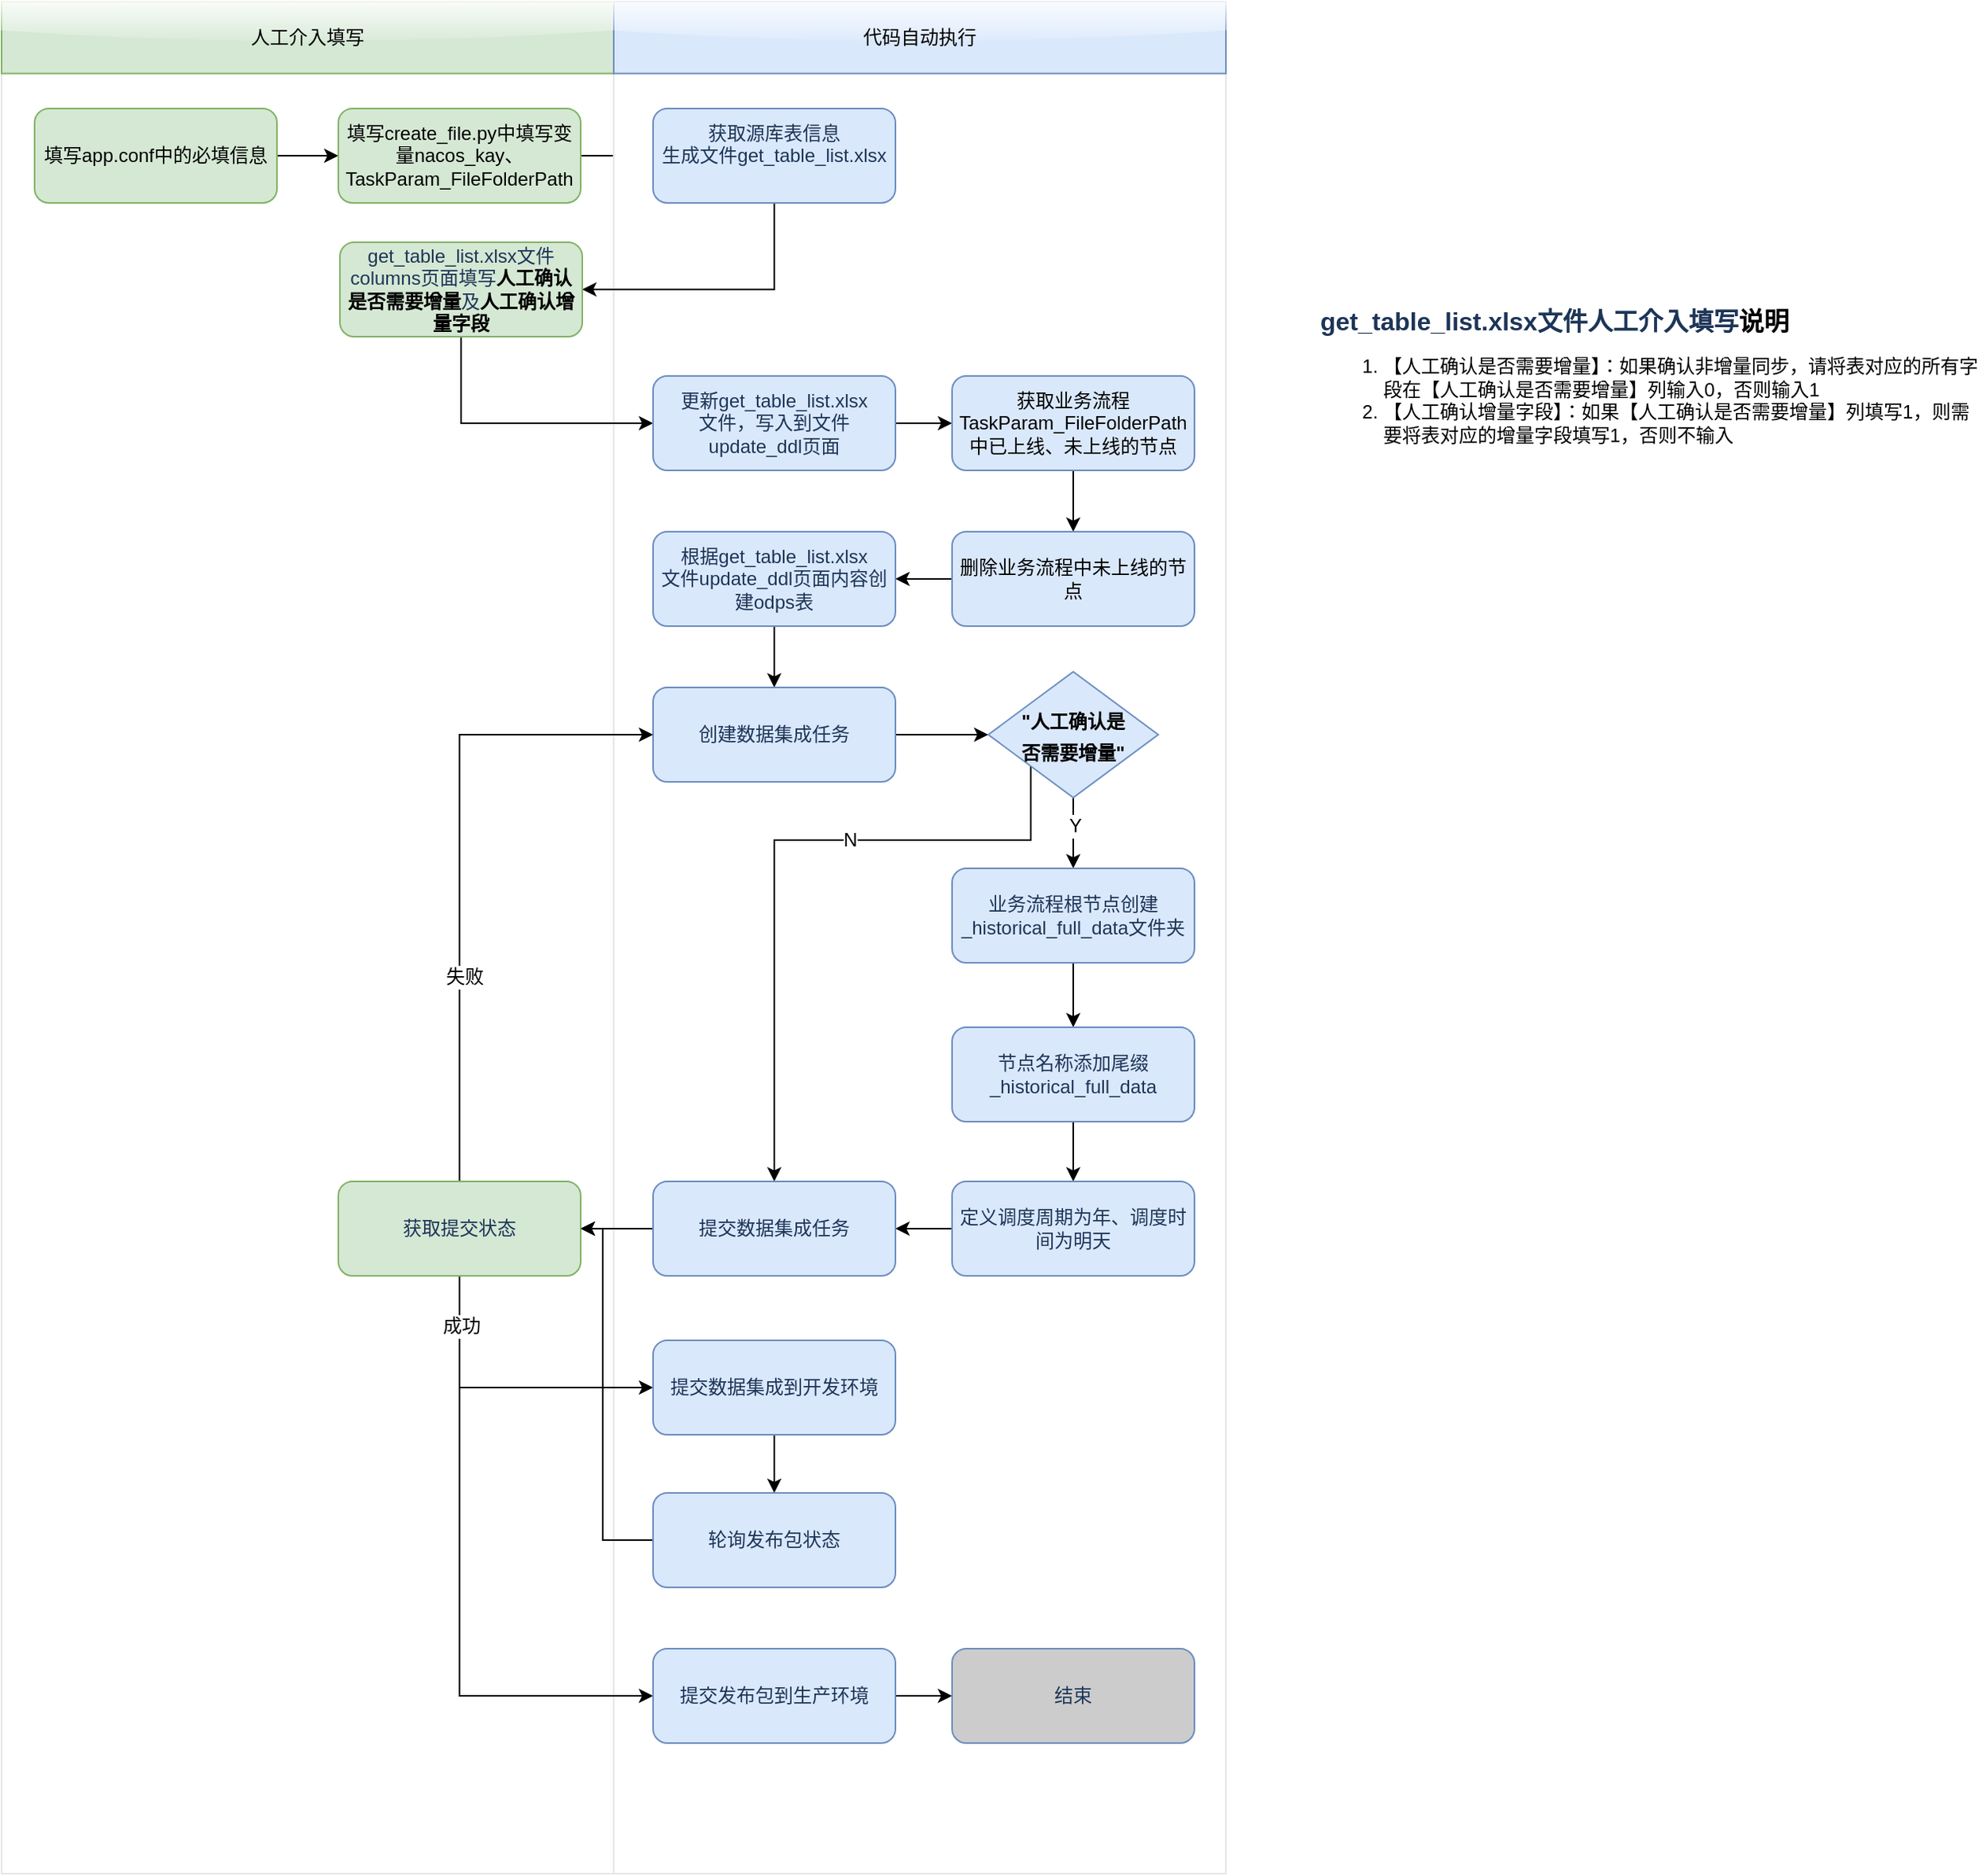 <mxfile version="20.0.3" type="github">
  <diagram id="FzWEfV3yXmF_malFpAH5" name="Page-1">
    <mxGraphModel dx="1426" dy="1625" grid="0" gridSize="10" guides="1" tooltips="1" connect="1" arrows="1" fold="1" page="0" pageScale="1" pageWidth="827" pageHeight="1169" background="none" math="0" shadow="0">
      <root>
        <mxCell id="0" />
        <mxCell id="1" parent="0" />
        <mxCell id="-8kPYLc75rP8E1NaGxXG-5" value="" style="rounded=0;whiteSpace=wrap;html=1;strokeColor=#E6E6E6;" parent="1" vertex="1">
          <mxGeometry x="140" y="-596" width="389" height="1190" as="geometry" />
        </mxCell>
        <mxCell id="1Jiae8-jut9n9vTZC9o8-12" style="edgeStyle=orthogonalEdgeStyle;rounded=0;orthogonalLoop=1;jettySize=auto;html=1;exitX=1;exitY=0.5;exitDx=0;exitDy=0;entryX=0;entryY=0.5;entryDx=0;entryDy=0;" edge="1" parent="1" source="1Jiae8-jut9n9vTZC9o8-2" target="1Jiae8-jut9n9vTZC9o8-9">
          <mxGeometry relative="1" as="geometry" />
        </mxCell>
        <mxCell id="1Jiae8-jut9n9vTZC9o8-2" value="填写app.conf中的必填信息" style="rounded=1;whiteSpace=wrap;html=1;fillColor=#d5e8d4;strokeColor=#82b366;" vertex="1" parent="1">
          <mxGeometry x="161" y="-528" width="154" height="60" as="geometry" />
        </mxCell>
        <mxCell id="1Jiae8-jut9n9vTZC9o8-17" style="edgeStyle=orthogonalEdgeStyle;rounded=0;orthogonalLoop=1;jettySize=auto;html=1;exitX=1;exitY=0.5;exitDx=0;exitDy=0;entryX=0;entryY=0.5;entryDx=0;entryDy=0;" edge="1" parent="1" source="1Jiae8-jut9n9vTZC9o8-9" target="1Jiae8-jut9n9vTZC9o8-15">
          <mxGeometry relative="1" as="geometry" />
        </mxCell>
        <mxCell id="1Jiae8-jut9n9vTZC9o8-9" value="填写create_file.py中填写变量nacos_kay、TaskParam_FileFolderPath" style="rounded=1;whiteSpace=wrap;html=1;fillColor=#d5e8d4;strokeColor=#82b366;" vertex="1" parent="1">
          <mxGeometry x="354" y="-528" width="154" height="60" as="geometry" />
        </mxCell>
        <mxCell id="1Jiae8-jut9n9vTZC9o8-21" value="&lt;span style=&quot;caret-color: rgb(29, 53, 87); color: rgb(29, 53, 87); text-align: center; font-size: 16px;&quot;&gt;&lt;br&gt;&lt;font style=&quot;font-size: 16px;&quot;&gt;&lt;b&gt;get_table_list.xlsx文件人工介入填写&lt;/b&gt;&lt;/font&gt;&lt;/span&gt;&lt;font style=&quot;font-size: 16px;&quot;&gt;&lt;b&gt;说明&lt;/b&gt;&lt;/font&gt;&lt;br&gt;&lt;ol&gt;&lt;li&gt;【人工确认是否需要增量】：如果确认非增量同步，请将表对应的所有字段在【人工确认是否需要增量】列输入0，否则输入1&lt;/li&gt;&lt;li&gt;【人工确认增量字段】：如果【人工确认是否需要增量】列填写1，则需要将表对应的增量字段填写1，否则不输入&lt;/li&gt;&lt;/ol&gt;&lt;b style=&quot;&quot;&gt;&lt;br&gt;&lt;/b&gt;" style="text;html=1;strokeColor=none;fillColor=none;spacing=5;spacingTop=-20;whiteSpace=wrap;overflow=hidden;rounded=0;" vertex="1" parent="1">
          <mxGeometry x="973" y="-411" width="427" height="148" as="geometry" />
        </mxCell>
        <mxCell id="-8kPYLc75rP8E1NaGxXG-6" value="" style="rounded=0;whiteSpace=wrap;html=1;strokeColor=#E6E6E6;" parent="1" vertex="1">
          <mxGeometry x="529" y="-596" width="389" height="1190" as="geometry" />
        </mxCell>
        <mxCell id="-8kPYLc75rP8E1NaGxXG-8" value="人工介入填写" style="rounded=0;whiteSpace=wrap;html=1;fillColor=#d5e8d4;strokeColor=#82b366;shadow=0;glass=1;sketch=0;" parent="1" vertex="1">
          <mxGeometry x="140" y="-596" width="389" height="45.739" as="geometry" />
        </mxCell>
        <mxCell id="-8kPYLc75rP8E1NaGxXG-9" value="代码自动执行" style="rounded=0;whiteSpace=wrap;html=1;fillColor=#dae8fc;strokeColor=#6c8ebf;shadow=0;glass=1;sketch=0;" parent="1" vertex="1">
          <mxGeometry x="529" y="-596" width="389" height="45.739" as="geometry" />
        </mxCell>
        <mxCell id="1Jiae8-jut9n9vTZC9o8-19" style="edgeStyle=orthogonalEdgeStyle;rounded=0;orthogonalLoop=1;jettySize=auto;html=1;exitX=0.5;exitY=1;exitDx=0;exitDy=0;entryX=1;entryY=0.5;entryDx=0;entryDy=0;" edge="1" parent="1" source="1Jiae8-jut9n9vTZC9o8-15" target="1Jiae8-jut9n9vTZC9o8-18">
          <mxGeometry relative="1" as="geometry" />
        </mxCell>
        <mxCell id="1Jiae8-jut9n9vTZC9o8-15" value="&lt;span style=&quot;caret-color: rgb(29, 53, 87); color: rgb(29, 53, 87);&quot;&gt;获取源库表信息&lt;/span&gt;&lt;br style=&quot;caret-color: rgb(29, 53, 87); color: rgb(29, 53, 87);&quot;&gt;&lt;span style=&quot;caret-color: rgb(29, 53, 87); color: rgb(29, 53, 87);&quot;&gt;生成文件get_table_list.xlsx&lt;/span&gt;&lt;br style=&quot;caret-color: rgb(29, 53, 87); color: rgb(29, 53, 87);&quot;&gt;&lt;span style=&quot;color: rgba(0, 0, 0, 0); font-family: monospace; font-size: 0px;&quot;&gt;excelexcel%3CmxGraphModel%3E%3Croot%3E%3CmxCell%20id%3D%220%22%2F%3E%3CmxCell%20id%3D%221%22%20parent%3D%220%22%2F%3E%3CmxCell%20id%3D%222%22%20value%3D%22%E8%8E%B7%E5%8F%96%E6%BA%90%E5%BA%93%E8%A1%A8%E4%BF%A1%E6%81%AF%22%20style%3D%22rounded%3D1%3BwhiteSpace%3Dwrap%3Bhtml%3D1%3BfillColor%3D%23A8DADC%3BstrokeColor%3D%23457B9D%3BfontColor%3D%231D3557%3B%22%20vertex%3D%221%22%20parent%3D%221%22%3E%3CmxGeometry%20x%3D%22190%22%20y%3D%22100%22%20width%3D%22120%22%20height%3D%2260%22%20as%3D%22geometry%22%2F%3E%3C%2FmxCell%3E%3C%2Froot%3E%3C%2FmxGraphModel%3Eeeexceawer12342342345&lt;/span&gt;" style="rounded=1;whiteSpace=wrap;html=1;fillColor=#dae8fc;strokeColor=#6c8ebf;" vertex="1" parent="1">
          <mxGeometry x="554" y="-528" width="154" height="60" as="geometry" />
        </mxCell>
        <mxCell id="1Jiae8-jut9n9vTZC9o8-26" style="edgeStyle=orthogonalEdgeStyle;rounded=0;orthogonalLoop=1;jettySize=auto;html=1;exitX=0.5;exitY=1;exitDx=0;exitDy=0;entryX=0;entryY=0.5;entryDx=0;entryDy=0;fontSize=16;" edge="1" parent="1" source="1Jiae8-jut9n9vTZC9o8-18" target="1Jiae8-jut9n9vTZC9o8-25">
          <mxGeometry relative="1" as="geometry" />
        </mxCell>
        <mxCell id="1Jiae8-jut9n9vTZC9o8-18" value="&lt;span style=&quot;caret-color: rgb(29, 53, 87); color: rgb(29, 53, 87);&quot;&gt;get_table_list.xlsx文件columns页面填写&lt;/span&gt;&lt;b&gt;人工确认是否需要增量&lt;/b&gt;&lt;span style=&quot;caret-color: rgb(29, 53, 87); color: rgb(29, 53, 87);&quot;&gt;及&lt;/span&gt;&lt;b&gt;人工确认增量字段&lt;/b&gt;" style="rounded=1;whiteSpace=wrap;html=1;fillColor=#d5e8d4;strokeColor=#82b366;" vertex="1" parent="1">
          <mxGeometry x="355" y="-443" width="154" height="60" as="geometry" />
        </mxCell>
        <mxCell id="1Jiae8-jut9n9vTZC9o8-28" style="edgeStyle=orthogonalEdgeStyle;rounded=0;orthogonalLoop=1;jettySize=auto;html=1;exitX=1;exitY=0.5;exitDx=0;exitDy=0;entryX=0;entryY=0.5;entryDx=0;entryDy=0;fontSize=16;" edge="1" parent="1" source="1Jiae8-jut9n9vTZC9o8-25" target="1Jiae8-jut9n9vTZC9o8-27">
          <mxGeometry relative="1" as="geometry" />
        </mxCell>
        <mxCell id="1Jiae8-jut9n9vTZC9o8-25" value="&lt;span style=&quot;caret-color: rgb(29, 53, 87); color: rgb(29, 53, 87);&quot;&gt;更新g&lt;/span&gt;&lt;span style=&quot;caret-color: rgb(29, 53, 87); color: rgb(29, 53, 87);&quot;&gt;et_table_list.xlsx&lt;/span&gt;&lt;span style=&quot;caret-color: rgb(29, 53, 87); color: rgb(29, 53, 87);&quot;&gt;&lt;br&gt;文件，写入到文件update_ddl页面&lt;/span&gt;" style="rounded=1;whiteSpace=wrap;html=1;fillColor=#dae8fc;strokeColor=#6c8ebf;" vertex="1" parent="1">
          <mxGeometry x="554" y="-358" width="154" height="60" as="geometry" />
        </mxCell>
        <mxCell id="1Jiae8-jut9n9vTZC9o8-30" style="edgeStyle=orthogonalEdgeStyle;rounded=0;orthogonalLoop=1;jettySize=auto;html=1;exitX=0.5;exitY=1;exitDx=0;exitDy=0;fontSize=16;" edge="1" parent="1" source="1Jiae8-jut9n9vTZC9o8-27" target="1Jiae8-jut9n9vTZC9o8-29">
          <mxGeometry relative="1" as="geometry" />
        </mxCell>
        <mxCell id="1Jiae8-jut9n9vTZC9o8-27" value="获取业务流程TaskParam_FileFolderPath&lt;br&gt;中已上线、未上线的节点" style="rounded=1;whiteSpace=wrap;html=1;fillColor=#dae8fc;strokeColor=#6c8ebf;" vertex="1" parent="1">
          <mxGeometry x="744" y="-358" width="154" height="60" as="geometry" />
        </mxCell>
        <mxCell id="1Jiae8-jut9n9vTZC9o8-32" style="edgeStyle=orthogonalEdgeStyle;rounded=0;orthogonalLoop=1;jettySize=auto;html=1;exitX=0;exitY=0.5;exitDx=0;exitDy=0;entryX=1;entryY=0.5;entryDx=0;entryDy=0;fontSize=16;" edge="1" parent="1" source="1Jiae8-jut9n9vTZC9o8-29" target="1Jiae8-jut9n9vTZC9o8-31">
          <mxGeometry relative="1" as="geometry" />
        </mxCell>
        <mxCell id="1Jiae8-jut9n9vTZC9o8-29" value="删除业务流程中未上线的节点" style="rounded=1;whiteSpace=wrap;html=1;fillColor=#dae8fc;strokeColor=#6c8ebf;" vertex="1" parent="1">
          <mxGeometry x="744" y="-259" width="154" height="60" as="geometry" />
        </mxCell>
        <mxCell id="1Jiae8-jut9n9vTZC9o8-34" style="edgeStyle=orthogonalEdgeStyle;rounded=0;orthogonalLoop=1;jettySize=auto;html=1;exitX=0.5;exitY=1;exitDx=0;exitDy=0;entryX=0.5;entryY=0;entryDx=0;entryDy=0;fontSize=16;" edge="1" parent="1" source="1Jiae8-jut9n9vTZC9o8-31" target="1Jiae8-jut9n9vTZC9o8-33">
          <mxGeometry relative="1" as="geometry" />
        </mxCell>
        <mxCell id="1Jiae8-jut9n9vTZC9o8-31" value="&lt;span style=&quot;caret-color: rgb(29, 53, 87); color: rgb(29, 53, 87);&quot;&gt;根据get_table_list.xlsx&lt;/span&gt;&lt;span style=&quot;caret-color: rgb(29, 53, 87); color: rgb(29, 53, 87);&quot;&gt;&lt;br&gt;文件update_ddl页面内容创建odps表&lt;/span&gt;" style="rounded=1;whiteSpace=wrap;html=1;fillColor=#dae8fc;strokeColor=#6c8ebf;" vertex="1" parent="1">
          <mxGeometry x="554" y="-259" width="154" height="60" as="geometry" />
        </mxCell>
        <mxCell id="1Jiae8-jut9n9vTZC9o8-37" style="edgeStyle=orthogonalEdgeStyle;rounded=0;orthogonalLoop=1;jettySize=auto;html=1;exitX=1;exitY=0.5;exitDx=0;exitDy=0;fontSize=16;" edge="1" parent="1" source="1Jiae8-jut9n9vTZC9o8-33" target="1Jiae8-jut9n9vTZC9o8-36">
          <mxGeometry relative="1" as="geometry" />
        </mxCell>
        <mxCell id="1Jiae8-jut9n9vTZC9o8-33" value="&lt;font color=&quot;#1d3557&quot;&gt;&lt;span style=&quot;caret-color: rgb(29, 53, 87);&quot;&gt;创建数据集成任务&lt;/span&gt;&lt;/font&gt;" style="rounded=1;whiteSpace=wrap;html=1;fillColor=#dae8fc;strokeColor=#6c8ebf;" vertex="1" parent="1">
          <mxGeometry x="554" y="-160" width="154" height="60" as="geometry" />
        </mxCell>
        <mxCell id="1Jiae8-jut9n9vTZC9o8-42" style="edgeStyle=orthogonalEdgeStyle;rounded=0;orthogonalLoop=1;jettySize=auto;html=1;exitX=0.5;exitY=1;exitDx=0;exitDy=0;fontSize=16;" edge="1" parent="1" source="1Jiae8-jut9n9vTZC9o8-36" target="1Jiae8-jut9n9vTZC9o8-38">
          <mxGeometry relative="1" as="geometry" />
        </mxCell>
        <mxCell id="1Jiae8-jut9n9vTZC9o8-48" value="Y" style="edgeLabel;html=1;align=center;verticalAlign=middle;resizable=0;points=[];fontSize=12;" vertex="1" connectable="0" parent="1Jiae8-jut9n9vTZC9o8-42">
          <mxGeometry x="-0.2" y="1" relative="1" as="geometry">
            <mxPoint as="offset" />
          </mxGeometry>
        </mxCell>
        <mxCell id="1Jiae8-jut9n9vTZC9o8-50" style="edgeStyle=orthogonalEdgeStyle;rounded=0;orthogonalLoop=1;jettySize=auto;html=1;exitX=0;exitY=1;exitDx=0;exitDy=0;fontSize=12;" edge="1" parent="1" source="1Jiae8-jut9n9vTZC9o8-36" target="1Jiae8-jut9n9vTZC9o8-46">
          <mxGeometry relative="1" as="geometry">
            <Array as="points">
              <mxPoint x="794" y="-63" />
              <mxPoint x="631" y="-63" />
            </Array>
          </mxGeometry>
        </mxCell>
        <mxCell id="1Jiae8-jut9n9vTZC9o8-51" value="N" style="edgeLabel;html=1;align=center;verticalAlign=middle;resizable=0;points=[];fontSize=12;" vertex="1" connectable="0" parent="1Jiae8-jut9n9vTZC9o8-50">
          <mxGeometry x="-0.241" relative="1" as="geometry">
            <mxPoint as="offset" />
          </mxGeometry>
        </mxCell>
        <mxCell id="1Jiae8-jut9n9vTZC9o8-36" value="&lt;b style=&quot;font-size: 12px;&quot;&gt;&quot;人工确认是&lt;br&gt;否需要增量&quot;&lt;/b&gt;" style="rhombus;whiteSpace=wrap;html=1;fontSize=16;fillColor=#dae8fc;strokeColor=#6c8ebf;" vertex="1" parent="1">
          <mxGeometry x="767" y="-170" width="108" height="80" as="geometry" />
        </mxCell>
        <mxCell id="1Jiae8-jut9n9vTZC9o8-43" style="edgeStyle=orthogonalEdgeStyle;rounded=0;orthogonalLoop=1;jettySize=auto;html=1;exitX=0.5;exitY=1;exitDx=0;exitDy=0;fontSize=16;" edge="1" parent="1" source="1Jiae8-jut9n9vTZC9o8-38" target="1Jiae8-jut9n9vTZC9o8-41">
          <mxGeometry relative="1" as="geometry" />
        </mxCell>
        <mxCell id="1Jiae8-jut9n9vTZC9o8-38" value="&lt;span style=&quot;caret-color: rgb(29, 53, 87); color: rgb(29, 53, 87);&quot;&gt;业务流程根节点创建_historical_full_data文件夹&lt;/span&gt;" style="rounded=1;whiteSpace=wrap;html=1;fillColor=#dae8fc;strokeColor=#6c8ebf;" vertex="1" parent="1">
          <mxGeometry x="744" y="-45" width="154" height="60" as="geometry" />
        </mxCell>
        <mxCell id="1Jiae8-jut9n9vTZC9o8-45" style="edgeStyle=orthogonalEdgeStyle;rounded=0;orthogonalLoop=1;jettySize=auto;html=1;exitX=0.5;exitY=1;exitDx=0;exitDy=0;fontSize=16;" edge="1" parent="1" source="1Jiae8-jut9n9vTZC9o8-41" target="1Jiae8-jut9n9vTZC9o8-44">
          <mxGeometry relative="1" as="geometry" />
        </mxCell>
        <mxCell id="1Jiae8-jut9n9vTZC9o8-41" value="&lt;span style=&quot;caret-color: rgb(29, 53, 87); color: rgb(29, 53, 87);&quot;&gt;节点名称添加尾缀_historical_full_data&lt;/span&gt;" style="rounded=1;whiteSpace=wrap;html=1;fillColor=#dae8fc;strokeColor=#6c8ebf;" vertex="1" parent="1">
          <mxGeometry x="744" y="56" width="154" height="60" as="geometry" />
        </mxCell>
        <mxCell id="1Jiae8-jut9n9vTZC9o8-47" style="edgeStyle=orthogonalEdgeStyle;rounded=0;orthogonalLoop=1;jettySize=auto;html=1;exitX=0;exitY=0.5;exitDx=0;exitDy=0;fontSize=16;" edge="1" parent="1" source="1Jiae8-jut9n9vTZC9o8-44" target="1Jiae8-jut9n9vTZC9o8-46">
          <mxGeometry relative="1" as="geometry" />
        </mxCell>
        <mxCell id="1Jiae8-jut9n9vTZC9o8-44" value="&lt;span style=&quot;caret-color: rgb(29, 53, 87); color: rgb(29, 53, 87);&quot;&gt;定义调度周期为年、调度时间为明天&lt;/span&gt;" style="rounded=1;whiteSpace=wrap;html=1;fillColor=#dae8fc;strokeColor=#6c8ebf;" vertex="1" parent="1">
          <mxGeometry x="744" y="154" width="154" height="60" as="geometry" />
        </mxCell>
        <mxCell id="1Jiae8-jut9n9vTZC9o8-57" style="edgeStyle=orthogonalEdgeStyle;rounded=0;orthogonalLoop=1;jettySize=auto;html=1;entryX=1;entryY=0.5;entryDx=0;entryDy=0;fontSize=12;" edge="1" parent="1" source="1Jiae8-jut9n9vTZC9o8-46" target="1Jiae8-jut9n9vTZC9o8-52">
          <mxGeometry relative="1" as="geometry" />
        </mxCell>
        <mxCell id="1Jiae8-jut9n9vTZC9o8-46" value="&lt;font color=&quot;#1d3557&quot;&gt;&lt;span style=&quot;caret-color: rgb(29, 53, 87);&quot;&gt;提交数据集成任务&lt;/span&gt;&lt;/font&gt;" style="rounded=1;whiteSpace=wrap;html=1;fillColor=#dae8fc;strokeColor=#6c8ebf;" vertex="1" parent="1">
          <mxGeometry x="554" y="154" width="154" height="60" as="geometry" />
        </mxCell>
        <mxCell id="1Jiae8-jut9n9vTZC9o8-53" style="edgeStyle=orthogonalEdgeStyle;rounded=0;orthogonalLoop=1;jettySize=auto;html=1;entryX=0;entryY=0.5;entryDx=0;entryDy=0;fontSize=12;" edge="1" parent="1" source="1Jiae8-jut9n9vTZC9o8-52" target="1Jiae8-jut9n9vTZC9o8-33">
          <mxGeometry relative="1" as="geometry">
            <Array as="points">
              <mxPoint x="431" y="-130" />
            </Array>
          </mxGeometry>
        </mxCell>
        <mxCell id="1Jiae8-jut9n9vTZC9o8-54" value="失败" style="edgeLabel;html=1;align=center;verticalAlign=middle;resizable=0;points=[];fontSize=12;" vertex="1" connectable="0" parent="1Jiae8-jut9n9vTZC9o8-53">
          <mxGeometry x="-0.361" y="-3" relative="1" as="geometry">
            <mxPoint as="offset" />
          </mxGeometry>
        </mxCell>
        <mxCell id="1Jiae8-jut9n9vTZC9o8-61" style="edgeStyle=orthogonalEdgeStyle;rounded=0;orthogonalLoop=1;jettySize=auto;html=1;exitX=0.5;exitY=1;exitDx=0;exitDy=0;entryX=0;entryY=0.5;entryDx=0;entryDy=0;fontSize=12;" edge="1" parent="1" source="1Jiae8-jut9n9vTZC9o8-52" target="1Jiae8-jut9n9vTZC9o8-55">
          <mxGeometry relative="1" as="geometry" />
        </mxCell>
        <mxCell id="1Jiae8-jut9n9vTZC9o8-70" style="edgeStyle=orthogonalEdgeStyle;rounded=0;orthogonalLoop=1;jettySize=auto;html=1;entryX=0;entryY=0.5;entryDx=0;entryDy=0;fontSize=12;" edge="1" parent="1" source="1Jiae8-jut9n9vTZC9o8-52" target="1Jiae8-jut9n9vTZC9o8-67">
          <mxGeometry relative="1" as="geometry">
            <Array as="points">
              <mxPoint x="431" y="481" />
            </Array>
          </mxGeometry>
        </mxCell>
        <mxCell id="1Jiae8-jut9n9vTZC9o8-72" value="成功" style="edgeLabel;html=1;align=center;verticalAlign=middle;resizable=0;points=[];fontSize=12;" vertex="1" connectable="0" parent="1Jiae8-jut9n9vTZC9o8-70">
          <mxGeometry x="-0.836" y="1" relative="1" as="geometry">
            <mxPoint as="offset" />
          </mxGeometry>
        </mxCell>
        <mxCell id="1Jiae8-jut9n9vTZC9o8-52" value="&lt;font color=&quot;#1d3557&quot;&gt;&lt;span style=&quot;caret-color: rgb(29, 53, 87);&quot;&gt;获取提交状态&lt;/span&gt;&lt;/font&gt;" style="rounded=1;whiteSpace=wrap;html=1;fillColor=#d5e8d4;strokeColor=#82b366;" vertex="1" parent="1">
          <mxGeometry x="354" y="154" width="154" height="60" as="geometry" />
        </mxCell>
        <mxCell id="1Jiae8-jut9n9vTZC9o8-64" style="edgeStyle=orthogonalEdgeStyle;rounded=0;orthogonalLoop=1;jettySize=auto;html=1;exitX=0.5;exitY=1;exitDx=0;exitDy=0;fontSize=12;" edge="1" parent="1" source="1Jiae8-jut9n9vTZC9o8-55" target="1Jiae8-jut9n9vTZC9o8-58">
          <mxGeometry relative="1" as="geometry" />
        </mxCell>
        <mxCell id="1Jiae8-jut9n9vTZC9o8-55" value="&lt;font color=&quot;#1d3557&quot;&gt;&lt;span style=&quot;caret-color: rgb(29, 53, 87);&quot;&gt;提交数据集成到开发环境&lt;/span&gt;&lt;/font&gt;" style="rounded=1;whiteSpace=wrap;html=1;fillColor=#dae8fc;strokeColor=#6c8ebf;" vertex="1" parent="1">
          <mxGeometry x="554" y="255" width="154" height="60" as="geometry" />
        </mxCell>
        <mxCell id="1Jiae8-jut9n9vTZC9o8-69" style="edgeStyle=orthogonalEdgeStyle;rounded=0;orthogonalLoop=1;jettySize=auto;html=1;entryX=1;entryY=0.5;entryDx=0;entryDy=0;fontSize=12;" edge="1" parent="1" source="1Jiae8-jut9n9vTZC9o8-58" target="1Jiae8-jut9n9vTZC9o8-52">
          <mxGeometry relative="1" as="geometry">
            <Array as="points">
              <mxPoint x="522" y="382" />
              <mxPoint x="522" y="184" />
            </Array>
          </mxGeometry>
        </mxCell>
        <mxCell id="1Jiae8-jut9n9vTZC9o8-58" value="&lt;font color=&quot;#1d3557&quot;&gt;&lt;span style=&quot;caret-color: rgb(29, 53, 87);&quot;&gt;轮询发布包状态&lt;/span&gt;&lt;/font&gt;" style="rounded=1;whiteSpace=wrap;html=1;fillColor=#dae8fc;strokeColor=#6c8ebf;" vertex="1" parent="1">
          <mxGeometry x="554" y="352" width="154" height="60" as="geometry" />
        </mxCell>
        <mxCell id="1Jiae8-jut9n9vTZC9o8-73" style="edgeStyle=orthogonalEdgeStyle;rounded=0;orthogonalLoop=1;jettySize=auto;html=1;exitX=1;exitY=0.5;exitDx=0;exitDy=0;entryX=0;entryY=0.5;entryDx=0;entryDy=0;fontSize=12;" edge="1" parent="1" source="1Jiae8-jut9n9vTZC9o8-67" target="1Jiae8-jut9n9vTZC9o8-71">
          <mxGeometry relative="1" as="geometry" />
        </mxCell>
        <mxCell id="1Jiae8-jut9n9vTZC9o8-67" value="&lt;font color=&quot;#1d3557&quot;&gt;&lt;span style=&quot;caret-color: rgb(29, 53, 87);&quot;&gt;提交发布包到生产环境&lt;/span&gt;&lt;/font&gt;" style="rounded=1;whiteSpace=wrap;html=1;fillColor=#dae8fc;strokeColor=#6c8ebf;" vertex="1" parent="1">
          <mxGeometry x="554" y="451" width="154" height="60" as="geometry" />
        </mxCell>
        <mxCell id="1Jiae8-jut9n9vTZC9o8-71" value="&lt;font color=&quot;#1d3557&quot;&gt;&lt;span style=&quot;caret-color: rgb(29, 53, 87);&quot;&gt;结束&lt;/span&gt;&lt;/font&gt;" style="rounded=1;whiteSpace=wrap;html=1;fillColor=#CCCCCC;strokeColor=#6c8ebf;" vertex="1" parent="1">
          <mxGeometry x="744" y="451" width="154" height="60" as="geometry" />
        </mxCell>
      </root>
    </mxGraphModel>
  </diagram>
</mxfile>
